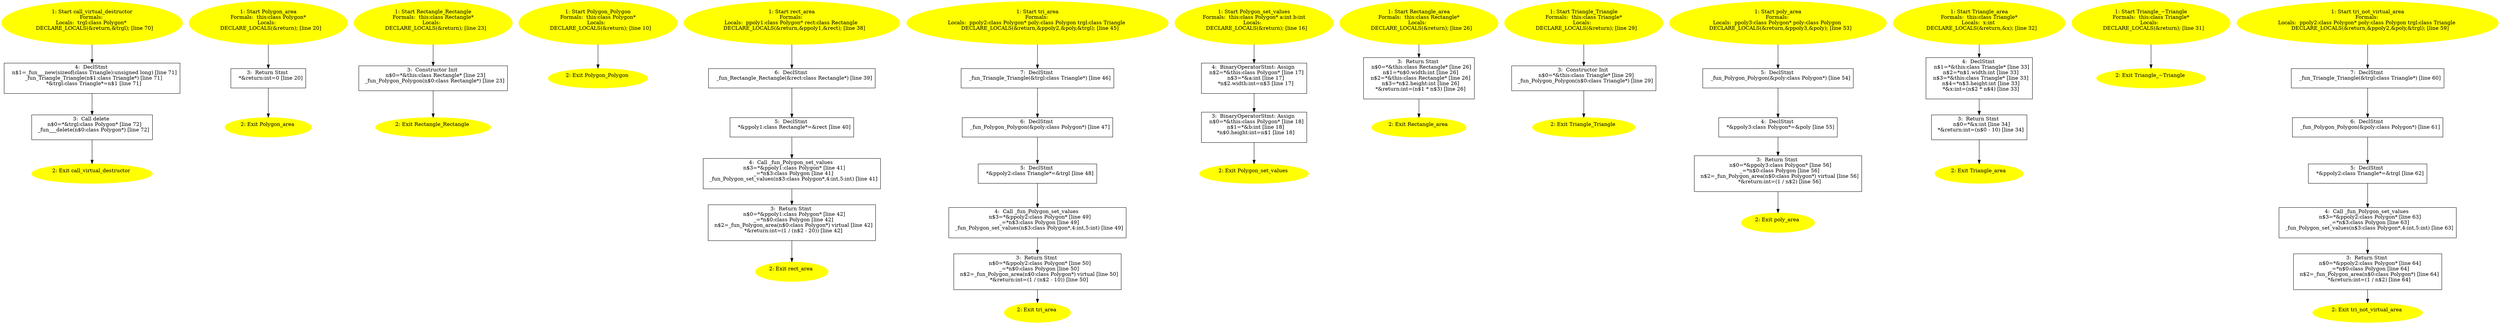 /* @generated */
digraph iCFG {
"call_virtual_destructor{d41d8cd98f00b204e9800998ecf8427e_Z23call_virtual_destructorv}.68392b9d3995addf010d1894d7d11474_4" [label="4:  DeclStmt \n   n$1=_fun___new(sizeof(class Triangle):unsigned long) [line 71]\n  _fun_Triangle_Triangle(n$1:class Triangle*) [line 71]\n  *&trgl:class Triangle*=n$1 [line 71]\n " shape="box"]
	

	 "call_virtual_destructor{d41d8cd98f00b204e9800998ecf8427e_Z23call_virtual_destructorv}.68392b9d3995addf010d1894d7d11474_4" -> "call_virtual_destructor{d41d8cd98f00b204e9800998ecf8427e_Z23call_virtual_destructorv}.68392b9d3995addf010d1894d7d11474_3" ;
"call_virtual_destructor{d41d8cd98f00b204e9800998ecf8427e_Z23call_virtual_destructorv}.68392b9d3995addf010d1894d7d11474_3" [label="3:  Call delete \n   n$0=*&trgl:class Polygon* [line 72]\n  _fun___delete(n$0:class Polygon*) [line 72]\n " shape="box"]
	

	 "call_virtual_destructor{d41d8cd98f00b204e9800998ecf8427e_Z23call_virtual_destructorv}.68392b9d3995addf010d1894d7d11474_3" -> "call_virtual_destructor{d41d8cd98f00b204e9800998ecf8427e_Z23call_virtual_destructorv}.68392b9d3995addf010d1894d7d11474_2" ;
"call_virtual_destructor{d41d8cd98f00b204e9800998ecf8427e_Z23call_virtual_destructorv}.68392b9d3995addf010d1894d7d11474_2" [label="2: Exit call_virtual_destructor \n  " color=yellow style=filled]
	

"call_virtual_destructor{d41d8cd98f00b204e9800998ecf8427e_Z23call_virtual_destructorv}.68392b9d3995addf010d1894d7d11474_1" [label="1: Start call_virtual_destructor\nFormals: \nLocals:  trgl:class Polygon* \n   DECLARE_LOCALS(&return,&trgl); [line 70]\n " color=yellow style=filled]
	

	 "call_virtual_destructor{d41d8cd98f00b204e9800998ecf8427e_Z23call_virtual_destructorv}.68392b9d3995addf010d1894d7d11474_1" -> "call_virtual_destructor{d41d8cd98f00b204e9800998ecf8427e_Z23call_virtual_destructorv}.68392b9d3995addf010d1894d7d11474_4" ;
"Polygon_area(_ZN7Polygon4areaEv).a4c8d02a550bb3730b6a7c9c51eedfb5_3" [label="3:  Return Stmt \n   *&return:int=0 [line 20]\n " shape="box"]
	

	 "Polygon_area(_ZN7Polygon4areaEv).a4c8d02a550bb3730b6a7c9c51eedfb5_3" -> "Polygon_area(_ZN7Polygon4areaEv).a4c8d02a550bb3730b6a7c9c51eedfb5_2" ;
"Polygon_area(_ZN7Polygon4areaEv).a4c8d02a550bb3730b6a7c9c51eedfb5_2" [label="2: Exit Polygon_area \n  " color=yellow style=filled]
	

"Polygon_area(_ZN7Polygon4areaEv).a4c8d02a550bb3730b6a7c9c51eedfb5_1" [label="1: Start Polygon_area\nFormals:  this:class Polygon*\nLocals:  \n   DECLARE_LOCALS(&return); [line 20]\n " color=yellow style=filled]
	

	 "Polygon_area(_ZN7Polygon4areaEv).a4c8d02a550bb3730b6a7c9c51eedfb5_1" -> "Polygon_area(_ZN7Polygon4areaEv).a4c8d02a550bb3730b6a7c9c51eedfb5_3" ;
"Rectangle_Rectangle{_ZN9RectangleC1Ev}.44ad9ce23abe8061df7ef35130b5d8de_3" [label="3:  Constructor Init \n   n$0=*&this:class Rectangle* [line 23]\n  _fun_Polygon_Polygon(n$0:class Rectangle*) [line 23]\n " shape="box"]
	

	 "Rectangle_Rectangle{_ZN9RectangleC1Ev}.44ad9ce23abe8061df7ef35130b5d8de_3" -> "Rectangle_Rectangle{_ZN9RectangleC1Ev}.44ad9ce23abe8061df7ef35130b5d8de_2" ;
"Rectangle_Rectangle{_ZN9RectangleC1Ev}.44ad9ce23abe8061df7ef35130b5d8de_2" [label="2: Exit Rectangle_Rectangle \n  " color=yellow style=filled]
	

"Rectangle_Rectangle{_ZN9RectangleC1Ev}.44ad9ce23abe8061df7ef35130b5d8de_1" [label="1: Start Rectangle_Rectangle\nFormals:  this:class Rectangle*\nLocals:  \n   DECLARE_LOCALS(&return); [line 23]\n " color=yellow style=filled]
	

	 "Rectangle_Rectangle{_ZN9RectangleC1Ev}.44ad9ce23abe8061df7ef35130b5d8de_1" -> "Rectangle_Rectangle{_ZN9RectangleC1Ev}.44ad9ce23abe8061df7ef35130b5d8de_3" ;
"Polygon_Polygon{_ZN7PolygonC1Ev}.2a714be9fcd2e1253a8bf3bc3a67805f_2" [label="2: Exit Polygon_Polygon \n  " color=yellow style=filled]
	

"Polygon_Polygon{_ZN7PolygonC1Ev}.2a714be9fcd2e1253a8bf3bc3a67805f_1" [label="1: Start Polygon_Polygon\nFormals:  this:class Polygon*\nLocals:  \n   DECLARE_LOCALS(&return); [line 10]\n " color=yellow style=filled]
	

	 "Polygon_Polygon{_ZN7PolygonC1Ev}.2a714be9fcd2e1253a8bf3bc3a67805f_1" -> "Polygon_Polygon{_ZN7PolygonC1Ev}.2a714be9fcd2e1253a8bf3bc3a67805f_2" ;
"rect_area{d41d8cd98f00b204e9800998ecf8427e_Z9rect_areav}.7529a669146a302c010325a70020bd20_6" [label="6:  DeclStmt \n   _fun_Rectangle_Rectangle(&rect:class Rectangle*) [line 39]\n " shape="box"]
	

	 "rect_area{d41d8cd98f00b204e9800998ecf8427e_Z9rect_areav}.7529a669146a302c010325a70020bd20_6" -> "rect_area{d41d8cd98f00b204e9800998ecf8427e_Z9rect_areav}.7529a669146a302c010325a70020bd20_5" ;
"rect_area{d41d8cd98f00b204e9800998ecf8427e_Z9rect_areav}.7529a669146a302c010325a70020bd20_5" [label="5:  DeclStmt \n   *&ppoly1:class Rectangle*=&rect [line 40]\n " shape="box"]
	

	 "rect_area{d41d8cd98f00b204e9800998ecf8427e_Z9rect_areav}.7529a669146a302c010325a70020bd20_5" -> "rect_area{d41d8cd98f00b204e9800998ecf8427e_Z9rect_areav}.7529a669146a302c010325a70020bd20_4" ;
"rect_area{d41d8cd98f00b204e9800998ecf8427e_Z9rect_areav}.7529a669146a302c010325a70020bd20_4" [label="4:  Call _fun_Polygon_set_values \n   n$3=*&ppoly1:class Polygon* [line 41]\n  _=*n$3:class Polygon [line 41]\n  _fun_Polygon_set_values(n$3:class Polygon*,4:int,5:int) [line 41]\n " shape="box"]
	

	 "rect_area{d41d8cd98f00b204e9800998ecf8427e_Z9rect_areav}.7529a669146a302c010325a70020bd20_4" -> "rect_area{d41d8cd98f00b204e9800998ecf8427e_Z9rect_areav}.7529a669146a302c010325a70020bd20_3" ;
"rect_area{d41d8cd98f00b204e9800998ecf8427e_Z9rect_areav}.7529a669146a302c010325a70020bd20_3" [label="3:  Return Stmt \n   n$0=*&ppoly1:class Polygon* [line 42]\n  _=*n$0:class Polygon [line 42]\n  n$2=_fun_Polygon_area(n$0:class Polygon*) virtual [line 42]\n  *&return:int=(1 / (n$2 - 20)) [line 42]\n " shape="box"]
	

	 "rect_area{d41d8cd98f00b204e9800998ecf8427e_Z9rect_areav}.7529a669146a302c010325a70020bd20_3" -> "rect_area{d41d8cd98f00b204e9800998ecf8427e_Z9rect_areav}.7529a669146a302c010325a70020bd20_2" ;
"rect_area{d41d8cd98f00b204e9800998ecf8427e_Z9rect_areav}.7529a669146a302c010325a70020bd20_2" [label="2: Exit rect_area \n  " color=yellow style=filled]
	

"rect_area{d41d8cd98f00b204e9800998ecf8427e_Z9rect_areav}.7529a669146a302c010325a70020bd20_1" [label="1: Start rect_area\nFormals: \nLocals:  ppoly1:class Polygon* rect:class Rectangle \n   DECLARE_LOCALS(&return,&ppoly1,&rect); [line 38]\n " color=yellow style=filled]
	

	 "rect_area{d41d8cd98f00b204e9800998ecf8427e_Z9rect_areav}.7529a669146a302c010325a70020bd20_1" -> "rect_area{d41d8cd98f00b204e9800998ecf8427e_Z9rect_areav}.7529a669146a302c010325a70020bd20_6" ;
"tri_area{d41d8cd98f00b204e9800998ecf8427e_Z8tri_areav}.0f1edae6ba2b819805933f1e9be25f77_7" [label="7:  DeclStmt \n   _fun_Triangle_Triangle(&trgl:class Triangle*) [line 46]\n " shape="box"]
	

	 "tri_area{d41d8cd98f00b204e9800998ecf8427e_Z8tri_areav}.0f1edae6ba2b819805933f1e9be25f77_7" -> "tri_area{d41d8cd98f00b204e9800998ecf8427e_Z8tri_areav}.0f1edae6ba2b819805933f1e9be25f77_6" ;
"tri_area{d41d8cd98f00b204e9800998ecf8427e_Z8tri_areav}.0f1edae6ba2b819805933f1e9be25f77_6" [label="6:  DeclStmt \n   _fun_Polygon_Polygon(&poly:class Polygon*) [line 47]\n " shape="box"]
	

	 "tri_area{d41d8cd98f00b204e9800998ecf8427e_Z8tri_areav}.0f1edae6ba2b819805933f1e9be25f77_6" -> "tri_area{d41d8cd98f00b204e9800998ecf8427e_Z8tri_areav}.0f1edae6ba2b819805933f1e9be25f77_5" ;
"tri_area{d41d8cd98f00b204e9800998ecf8427e_Z8tri_areav}.0f1edae6ba2b819805933f1e9be25f77_5" [label="5:  DeclStmt \n   *&ppoly2:class Triangle*=&trgl [line 48]\n " shape="box"]
	

	 "tri_area{d41d8cd98f00b204e9800998ecf8427e_Z8tri_areav}.0f1edae6ba2b819805933f1e9be25f77_5" -> "tri_area{d41d8cd98f00b204e9800998ecf8427e_Z8tri_areav}.0f1edae6ba2b819805933f1e9be25f77_4" ;
"tri_area{d41d8cd98f00b204e9800998ecf8427e_Z8tri_areav}.0f1edae6ba2b819805933f1e9be25f77_4" [label="4:  Call _fun_Polygon_set_values \n   n$3=*&ppoly2:class Polygon* [line 49]\n  _=*n$3:class Polygon [line 49]\n  _fun_Polygon_set_values(n$3:class Polygon*,4:int,5:int) [line 49]\n " shape="box"]
	

	 "tri_area{d41d8cd98f00b204e9800998ecf8427e_Z8tri_areav}.0f1edae6ba2b819805933f1e9be25f77_4" -> "tri_area{d41d8cd98f00b204e9800998ecf8427e_Z8tri_areav}.0f1edae6ba2b819805933f1e9be25f77_3" ;
"tri_area{d41d8cd98f00b204e9800998ecf8427e_Z8tri_areav}.0f1edae6ba2b819805933f1e9be25f77_3" [label="3:  Return Stmt \n   n$0=*&ppoly2:class Polygon* [line 50]\n  _=*n$0:class Polygon [line 50]\n  n$2=_fun_Polygon_area(n$0:class Polygon*) virtual [line 50]\n  *&return:int=(1 / (n$2 - 10)) [line 50]\n " shape="box"]
	

	 "tri_area{d41d8cd98f00b204e9800998ecf8427e_Z8tri_areav}.0f1edae6ba2b819805933f1e9be25f77_3" -> "tri_area{d41d8cd98f00b204e9800998ecf8427e_Z8tri_areav}.0f1edae6ba2b819805933f1e9be25f77_2" ;
"tri_area{d41d8cd98f00b204e9800998ecf8427e_Z8tri_areav}.0f1edae6ba2b819805933f1e9be25f77_2" [label="2: Exit tri_area \n  " color=yellow style=filled]
	

"tri_area{d41d8cd98f00b204e9800998ecf8427e_Z8tri_areav}.0f1edae6ba2b819805933f1e9be25f77_1" [label="1: Start tri_area\nFormals: \nLocals:  ppoly2:class Polygon* poly:class Polygon trgl:class Triangle \n   DECLARE_LOCALS(&return,&ppoly2,&poly,&trgl); [line 45]\n " color=yellow style=filled]
	

	 "tri_area{d41d8cd98f00b204e9800998ecf8427e_Z8tri_areav}.0f1edae6ba2b819805933f1e9be25f77_1" -> "tri_area{d41d8cd98f00b204e9800998ecf8427e_Z8tri_areav}.0f1edae6ba2b819805933f1e9be25f77_7" ;
"Polygon_set_values(_ZN7Polygon10set_valuesEii).bcfa031644af6cee44482628104a931b_4" [label="4:  BinaryOperatorStmt: Assign \n   n$2=*&this:class Polygon* [line 17]\n  n$3=*&a:int [line 17]\n  *n$2.width:int=n$3 [line 17]\n " shape="box"]
	

	 "Polygon_set_values(_ZN7Polygon10set_valuesEii).bcfa031644af6cee44482628104a931b_4" -> "Polygon_set_values(_ZN7Polygon10set_valuesEii).bcfa031644af6cee44482628104a931b_3" ;
"Polygon_set_values(_ZN7Polygon10set_valuesEii).bcfa031644af6cee44482628104a931b_3" [label="3:  BinaryOperatorStmt: Assign \n   n$0=*&this:class Polygon* [line 18]\n  n$1=*&b:int [line 18]\n  *n$0.height:int=n$1 [line 18]\n " shape="box"]
	

	 "Polygon_set_values(_ZN7Polygon10set_valuesEii).bcfa031644af6cee44482628104a931b_3" -> "Polygon_set_values(_ZN7Polygon10set_valuesEii).bcfa031644af6cee44482628104a931b_2" ;
"Polygon_set_values(_ZN7Polygon10set_valuesEii).bcfa031644af6cee44482628104a931b_2" [label="2: Exit Polygon_set_values \n  " color=yellow style=filled]
	

"Polygon_set_values(_ZN7Polygon10set_valuesEii).bcfa031644af6cee44482628104a931b_1" [label="1: Start Polygon_set_values\nFormals:  this:class Polygon* a:int b:int\nLocals:  \n   DECLARE_LOCALS(&return); [line 16]\n " color=yellow style=filled]
	

	 "Polygon_set_values(_ZN7Polygon10set_valuesEii).bcfa031644af6cee44482628104a931b_1" -> "Polygon_set_values(_ZN7Polygon10set_valuesEii).bcfa031644af6cee44482628104a931b_4" ;
"Rectangle_area(_ZN7Polygon4areaEv).70549679377a8f26ae6907dc7333bd5e_3" [label="3:  Return Stmt \n   n$0=*&this:class Rectangle* [line 26]\n  n$1=*n$0.width:int [line 26]\n  n$2=*&this:class Rectangle* [line 26]\n  n$3=*n$2.height:int [line 26]\n  *&return:int=(n$1 * n$3) [line 26]\n " shape="box"]
	

	 "Rectangle_area(_ZN7Polygon4areaEv).70549679377a8f26ae6907dc7333bd5e_3" -> "Rectangle_area(_ZN7Polygon4areaEv).70549679377a8f26ae6907dc7333bd5e_2" ;
"Rectangle_area(_ZN7Polygon4areaEv).70549679377a8f26ae6907dc7333bd5e_2" [label="2: Exit Rectangle_area \n  " color=yellow style=filled]
	

"Rectangle_area(_ZN7Polygon4areaEv).70549679377a8f26ae6907dc7333bd5e_1" [label="1: Start Rectangle_area\nFormals:  this:class Rectangle*\nLocals:  \n   DECLARE_LOCALS(&return); [line 26]\n " color=yellow style=filled]
	

	 "Rectangle_area(_ZN7Polygon4areaEv).70549679377a8f26ae6907dc7333bd5e_1" -> "Rectangle_area(_ZN7Polygon4areaEv).70549679377a8f26ae6907dc7333bd5e_3" ;
"Triangle_Triangle{_ZN8TriangleC1Ev}.d14359a268db1e9962599e21c65adccd_3" [label="3:  Constructor Init \n   n$0=*&this:class Triangle* [line 29]\n  _fun_Polygon_Polygon(n$0:class Triangle*) [line 29]\n " shape="box"]
	

	 "Triangle_Triangle{_ZN8TriangleC1Ev}.d14359a268db1e9962599e21c65adccd_3" -> "Triangle_Triangle{_ZN8TriangleC1Ev}.d14359a268db1e9962599e21c65adccd_2" ;
"Triangle_Triangle{_ZN8TriangleC1Ev}.d14359a268db1e9962599e21c65adccd_2" [label="2: Exit Triangle_Triangle \n  " color=yellow style=filled]
	

"Triangle_Triangle{_ZN8TriangleC1Ev}.d14359a268db1e9962599e21c65adccd_1" [label="1: Start Triangle_Triangle\nFormals:  this:class Triangle*\nLocals:  \n   DECLARE_LOCALS(&return); [line 29]\n " color=yellow style=filled]
	

	 "Triangle_Triangle{_ZN8TriangleC1Ev}.d14359a268db1e9962599e21c65adccd_1" -> "Triangle_Triangle{_ZN8TriangleC1Ev}.d14359a268db1e9962599e21c65adccd_3" ;
"poly_area{d41d8cd98f00b204e9800998ecf8427e_Z9poly_areav}.d5bab9d8f5750ce420a904005e7c5ece_5" [label="5:  DeclStmt \n   _fun_Polygon_Polygon(&poly:class Polygon*) [line 54]\n " shape="box"]
	

	 "poly_area{d41d8cd98f00b204e9800998ecf8427e_Z9poly_areav}.d5bab9d8f5750ce420a904005e7c5ece_5" -> "poly_area{d41d8cd98f00b204e9800998ecf8427e_Z9poly_areav}.d5bab9d8f5750ce420a904005e7c5ece_4" ;
"poly_area{d41d8cd98f00b204e9800998ecf8427e_Z9poly_areav}.d5bab9d8f5750ce420a904005e7c5ece_4" [label="4:  DeclStmt \n   *&ppoly3:class Polygon*=&poly [line 55]\n " shape="box"]
	

	 "poly_area{d41d8cd98f00b204e9800998ecf8427e_Z9poly_areav}.d5bab9d8f5750ce420a904005e7c5ece_4" -> "poly_area{d41d8cd98f00b204e9800998ecf8427e_Z9poly_areav}.d5bab9d8f5750ce420a904005e7c5ece_3" ;
"poly_area{d41d8cd98f00b204e9800998ecf8427e_Z9poly_areav}.d5bab9d8f5750ce420a904005e7c5ece_3" [label="3:  Return Stmt \n   n$0=*&ppoly3:class Polygon* [line 56]\n  _=*n$0:class Polygon [line 56]\n  n$2=_fun_Polygon_area(n$0:class Polygon*) virtual [line 56]\n  *&return:int=(1 / n$2) [line 56]\n " shape="box"]
	

	 "poly_area{d41d8cd98f00b204e9800998ecf8427e_Z9poly_areav}.d5bab9d8f5750ce420a904005e7c5ece_3" -> "poly_area{d41d8cd98f00b204e9800998ecf8427e_Z9poly_areav}.d5bab9d8f5750ce420a904005e7c5ece_2" ;
"poly_area{d41d8cd98f00b204e9800998ecf8427e_Z9poly_areav}.d5bab9d8f5750ce420a904005e7c5ece_2" [label="2: Exit poly_area \n  " color=yellow style=filled]
	

"poly_area{d41d8cd98f00b204e9800998ecf8427e_Z9poly_areav}.d5bab9d8f5750ce420a904005e7c5ece_1" [label="1: Start poly_area\nFormals: \nLocals:  ppoly3:class Polygon* poly:class Polygon \n   DECLARE_LOCALS(&return,&ppoly3,&poly); [line 53]\n " color=yellow style=filled]
	

	 "poly_area{d41d8cd98f00b204e9800998ecf8427e_Z9poly_areav}.d5bab9d8f5750ce420a904005e7c5ece_1" -> "poly_area{d41d8cd98f00b204e9800998ecf8427e_Z9poly_areav}.d5bab9d8f5750ce420a904005e7c5ece_5" ;
"Triangle_area(_ZN7Polygon4areaEv).a328f89883991540ff3d594c4ab0b7ce_4" [label="4:  DeclStmt \n   n$1=*&this:class Triangle* [line 33]\n  n$2=*n$1.width:int [line 33]\n  n$3=*&this:class Triangle* [line 33]\n  n$4=*n$3.height:int [line 33]\n  *&x:int=(n$2 * n$4) [line 33]\n " shape="box"]
	

	 "Triangle_area(_ZN7Polygon4areaEv).a328f89883991540ff3d594c4ab0b7ce_4" -> "Triangle_area(_ZN7Polygon4areaEv).a328f89883991540ff3d594c4ab0b7ce_3" ;
"Triangle_area(_ZN7Polygon4areaEv).a328f89883991540ff3d594c4ab0b7ce_3" [label="3:  Return Stmt \n   n$0=*&x:int [line 34]\n  *&return:int=(n$0 - 10) [line 34]\n " shape="box"]
	

	 "Triangle_area(_ZN7Polygon4areaEv).a328f89883991540ff3d594c4ab0b7ce_3" -> "Triangle_area(_ZN7Polygon4areaEv).a328f89883991540ff3d594c4ab0b7ce_2" ;
"Triangle_area(_ZN7Polygon4areaEv).a328f89883991540ff3d594c4ab0b7ce_2" [label="2: Exit Triangle_area \n  " color=yellow style=filled]
	

"Triangle_area(_ZN7Polygon4areaEv).a328f89883991540ff3d594c4ab0b7ce_1" [label="1: Start Triangle_area\nFormals:  this:class Triangle*\nLocals:  x:int \n   DECLARE_LOCALS(&return,&x); [line 32]\n " color=yellow style=filled]
	

	 "Triangle_area(_ZN7Polygon4areaEv).a328f89883991540ff3d594c4ab0b7ce_1" -> "Triangle_area(_ZN7Polygon4areaEv).a328f89883991540ff3d594c4ab0b7ce_4" ;
"Triangle_~Triangle(_ZN7PolygonD0Ev).740af9d2e5b7a8e548b6970b2b52b407_2" [label="2: Exit Triangle_~Triangle \n  " color=yellow style=filled]
	

"Triangle_~Triangle(_ZN7PolygonD0Ev).740af9d2e5b7a8e548b6970b2b52b407_1" [label="1: Start Triangle_~Triangle\nFormals:  this:class Triangle*\nLocals:  \n   DECLARE_LOCALS(&return); [line 31]\n " color=yellow style=filled]
	

	 "Triangle_~Triangle(_ZN7PolygonD0Ev).740af9d2e5b7a8e548b6970b2b52b407_1" -> "Triangle_~Triangle(_ZN7PolygonD0Ev).740af9d2e5b7a8e548b6970b2b52b407_2" ;
"tri_not_virtual_area{d41d8cd98f00b204e9800998ecf8427e_Z20tri_not_virtual_areav}.5709e7f49118f7ebd6a079236a45d015_7" [label="7:  DeclStmt \n   _fun_Triangle_Triangle(&trgl:class Triangle*) [line 60]\n " shape="box"]
	

	 "tri_not_virtual_area{d41d8cd98f00b204e9800998ecf8427e_Z20tri_not_virtual_areav}.5709e7f49118f7ebd6a079236a45d015_7" -> "tri_not_virtual_area{d41d8cd98f00b204e9800998ecf8427e_Z20tri_not_virtual_areav}.5709e7f49118f7ebd6a079236a45d015_6" ;
"tri_not_virtual_area{d41d8cd98f00b204e9800998ecf8427e_Z20tri_not_virtual_areav}.5709e7f49118f7ebd6a079236a45d015_6" [label="6:  DeclStmt \n   _fun_Polygon_Polygon(&poly:class Polygon*) [line 61]\n " shape="box"]
	

	 "tri_not_virtual_area{d41d8cd98f00b204e9800998ecf8427e_Z20tri_not_virtual_areav}.5709e7f49118f7ebd6a079236a45d015_6" -> "tri_not_virtual_area{d41d8cd98f00b204e9800998ecf8427e_Z20tri_not_virtual_areav}.5709e7f49118f7ebd6a079236a45d015_5" ;
"tri_not_virtual_area{d41d8cd98f00b204e9800998ecf8427e_Z20tri_not_virtual_areav}.5709e7f49118f7ebd6a079236a45d015_5" [label="5:  DeclStmt \n   *&ppoly2:class Triangle*=&trgl [line 62]\n " shape="box"]
	

	 "tri_not_virtual_area{d41d8cd98f00b204e9800998ecf8427e_Z20tri_not_virtual_areav}.5709e7f49118f7ebd6a079236a45d015_5" -> "tri_not_virtual_area{d41d8cd98f00b204e9800998ecf8427e_Z20tri_not_virtual_areav}.5709e7f49118f7ebd6a079236a45d015_4" ;
"tri_not_virtual_area{d41d8cd98f00b204e9800998ecf8427e_Z20tri_not_virtual_areav}.5709e7f49118f7ebd6a079236a45d015_4" [label="4:  Call _fun_Polygon_set_values \n   n$3=*&ppoly2:class Polygon* [line 63]\n  _=*n$3:class Polygon [line 63]\n  _fun_Polygon_set_values(n$3:class Polygon*,4:int,5:int) [line 63]\n " shape="box"]
	

	 "tri_not_virtual_area{d41d8cd98f00b204e9800998ecf8427e_Z20tri_not_virtual_areav}.5709e7f49118f7ebd6a079236a45d015_4" -> "tri_not_virtual_area{d41d8cd98f00b204e9800998ecf8427e_Z20tri_not_virtual_areav}.5709e7f49118f7ebd6a079236a45d015_3" ;
"tri_not_virtual_area{d41d8cd98f00b204e9800998ecf8427e_Z20tri_not_virtual_areav}.5709e7f49118f7ebd6a079236a45d015_3" [label="3:  Return Stmt \n   n$0=*&ppoly2:class Polygon* [line 64]\n  _=*n$0:class Polygon [line 64]\n  n$2=_fun_Polygon_area(n$0:class Polygon*) [line 64]\n  *&return:int=(1 / n$2) [line 64]\n " shape="box"]
	

	 "tri_not_virtual_area{d41d8cd98f00b204e9800998ecf8427e_Z20tri_not_virtual_areav}.5709e7f49118f7ebd6a079236a45d015_3" -> "tri_not_virtual_area{d41d8cd98f00b204e9800998ecf8427e_Z20tri_not_virtual_areav}.5709e7f49118f7ebd6a079236a45d015_2" ;
"tri_not_virtual_area{d41d8cd98f00b204e9800998ecf8427e_Z20tri_not_virtual_areav}.5709e7f49118f7ebd6a079236a45d015_2" [label="2: Exit tri_not_virtual_area \n  " color=yellow style=filled]
	

"tri_not_virtual_area{d41d8cd98f00b204e9800998ecf8427e_Z20tri_not_virtual_areav}.5709e7f49118f7ebd6a079236a45d015_1" [label="1: Start tri_not_virtual_area\nFormals: \nLocals:  ppoly2:class Polygon* poly:class Polygon trgl:class Triangle \n   DECLARE_LOCALS(&return,&ppoly2,&poly,&trgl); [line 59]\n " color=yellow style=filled]
	

	 "tri_not_virtual_area{d41d8cd98f00b204e9800998ecf8427e_Z20tri_not_virtual_areav}.5709e7f49118f7ebd6a079236a45d015_1" -> "tri_not_virtual_area{d41d8cd98f00b204e9800998ecf8427e_Z20tri_not_virtual_areav}.5709e7f49118f7ebd6a079236a45d015_7" ;
}
